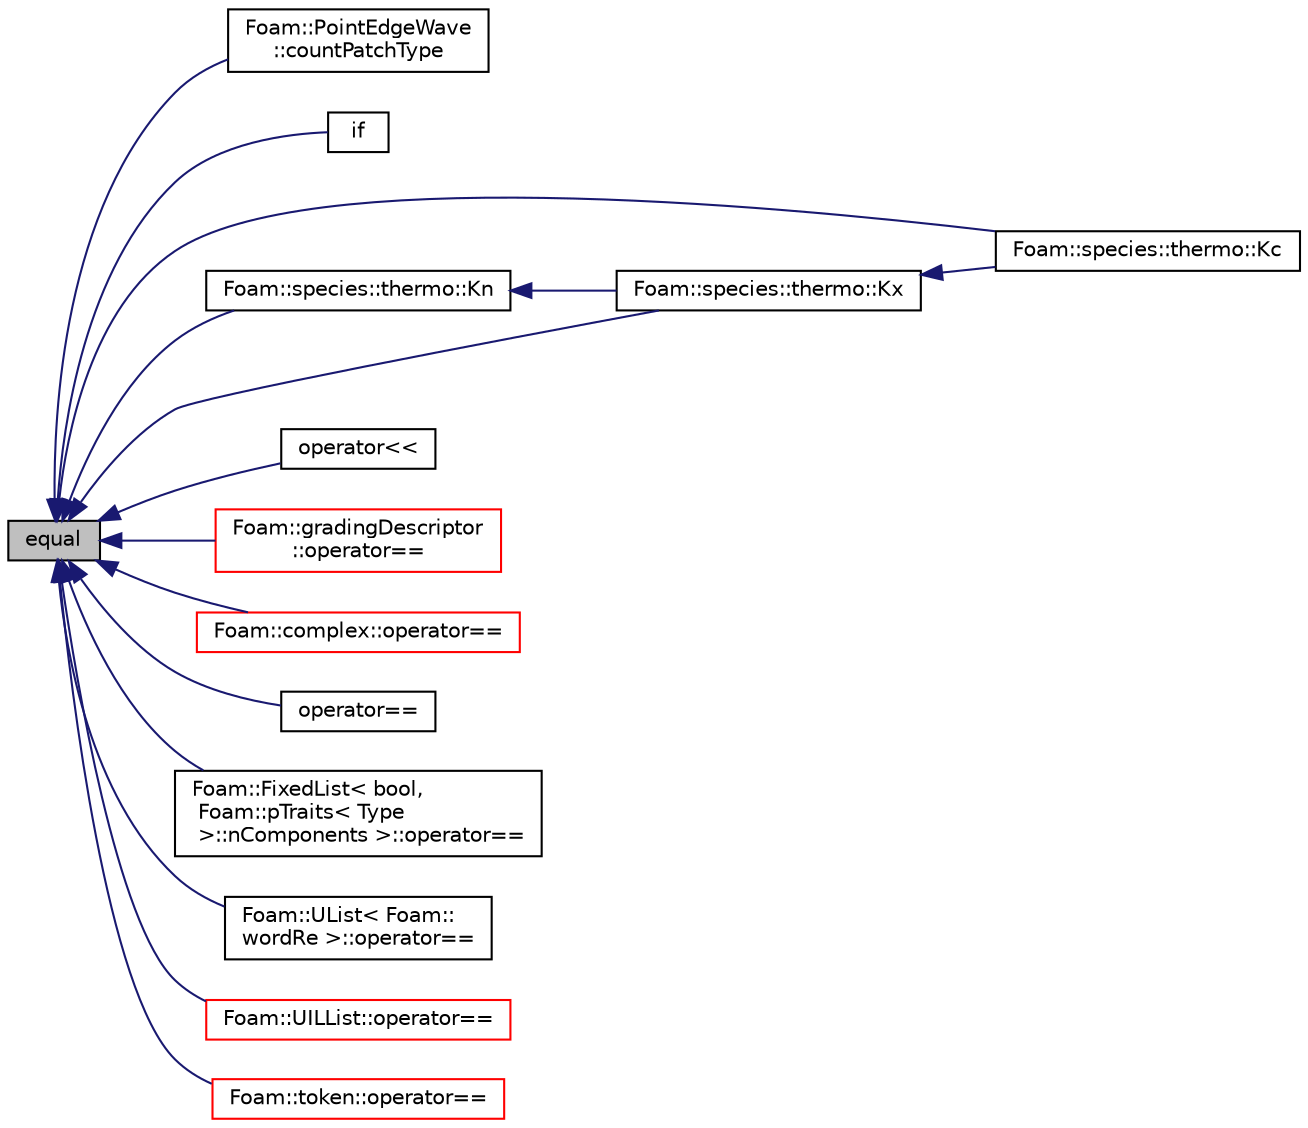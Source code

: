 digraph "equal"
{
  bgcolor="transparent";
  edge [fontname="Helvetica",fontsize="10",labelfontname="Helvetica",labelfontsize="10"];
  node [fontname="Helvetica",fontsize="10",shape=record];
  rankdir="LR";
  Node135528 [label="equal",height=0.2,width=0.4,color="black", fillcolor="grey75", style="filled", fontcolor="black"];
  Node135528 -> Node135529 [dir="back",color="midnightblue",fontsize="10",style="solid",fontname="Helvetica"];
  Node135529 [label="Foam::PointEdgeWave\l::countPatchType",height=0.2,width=0.4,color="black",URL="$a25989.html#a774d50194a0ab5809347d4eb20808ff6"];
  Node135528 -> Node135530 [dir="back",color="midnightblue",fontsize="10",style="solid",fontname="Helvetica"];
  Node135530 [label="if",height=0.2,width=0.4,color="black",URL="$a20120.html#ac3cb3741c79f927103d66e27d1c400cf"];
  Node135528 -> Node135531 [dir="back",color="midnightblue",fontsize="10",style="solid",fontname="Helvetica"];
  Node135531 [label="Foam::species::thermo::Kc",height=0.2,width=0.4,color="black",URL="$a31745.html#a22ae3971a23730ac916023f658877fe0",tooltip="Equilibrium constant i.t.o. molar concentration. "];
  Node135528 -> Node135532 [dir="back",color="midnightblue",fontsize="10",style="solid",fontname="Helvetica"];
  Node135532 [label="Foam::species::thermo::Kn",height=0.2,width=0.4,color="black",URL="$a31745.html#adbad44c9e9691cd4dc97840fb83b75ef",tooltip="Equilibrium constant [] i.t.o. number of moles. "];
  Node135532 -> Node135533 [dir="back",color="midnightblue",fontsize="10",style="solid",fontname="Helvetica"];
  Node135533 [label="Foam::species::thermo::Kx",height=0.2,width=0.4,color="black",URL="$a31745.html#a175ad13d4d9084aed7cd0f5868042c40",tooltip="Equilibrium constant [] i.t.o. mole-fractions. "];
  Node135533 -> Node135531 [dir="back",color="midnightblue",fontsize="10",style="solid",fontname="Helvetica"];
  Node135528 -> Node135533 [dir="back",color="midnightblue",fontsize="10",style="solid",fontname="Helvetica"];
  Node135528 -> Node135534 [dir="back",color="midnightblue",fontsize="10",style="solid",fontname="Helvetica"];
  Node135534 [label="operator\<\<",height=0.2,width=0.4,color="black",URL="$a21851.html#a0a448785de2d29256d849c54b71fea9c"];
  Node135528 -> Node135535 [dir="back",color="midnightblue",fontsize="10",style="solid",fontname="Helvetica"];
  Node135535 [label="Foam::gradingDescriptor\l::operator==",height=0.2,width=0.4,color="red",URL="$a25793.html#a41b40a7a8254007614036e2acd787c8d"];
  Node135528 -> Node135538 [dir="back",color="midnightblue",fontsize="10",style="solid",fontname="Helvetica"];
  Node135538 [label="Foam::complex::operator==",height=0.2,width=0.4,color="red",URL="$a28785.html#ab41382545b00dad56407a011fc73e6ec"];
  Node135528 -> Node135540 [dir="back",color="midnightblue",fontsize="10",style="solid",fontname="Helvetica"];
  Node135540 [label="operator==",height=0.2,width=0.4,color="black",URL="$a21851.html#a8e02206e54fe065ca7085cc02bad260b"];
  Node135528 -> Node135541 [dir="back",color="midnightblue",fontsize="10",style="solid",fontname="Helvetica"];
  Node135541 [label="Foam::FixedList\< bool,\l Foam::pTraits\< Type\l \>::nComponents \>::operator==",height=0.2,width=0.4,color="black",URL="$a27009.html#a572ef2fd42d8ccb10af579dd517e0c03",tooltip="Equality operation on FixedLists of the same type. "];
  Node135528 -> Node135542 [dir="back",color="midnightblue",fontsize="10",style="solid",fontname="Helvetica"];
  Node135542 [label="Foam::UList\< Foam::\lwordRe \>::operator==",height=0.2,width=0.4,color="black",URL="$a26837.html#aae7e4cdee75204fe2784c82bba0e7b83",tooltip="Equality operation on ULists of the same type. "];
  Node135528 -> Node135543 [dir="back",color="midnightblue",fontsize="10",style="solid",fontname="Helvetica"];
  Node135543 [label="Foam::UILList::operator==",height=0.2,width=0.4,color="red",URL="$a26933.html#a1b9758554bfddfbf6b9dbe9a5cbb3c44",tooltip="Equality operation on ULists of the same type. "];
  Node135528 -> Node135546 [dir="back",color="midnightblue",fontsize="10",style="solid",fontname="Helvetica"];
  Node135546 [label="Foam::token::operator==",height=0.2,width=0.4,color="red",URL="$a27413.html#aef7024a703fa5a40762888488effe07a"];
}
